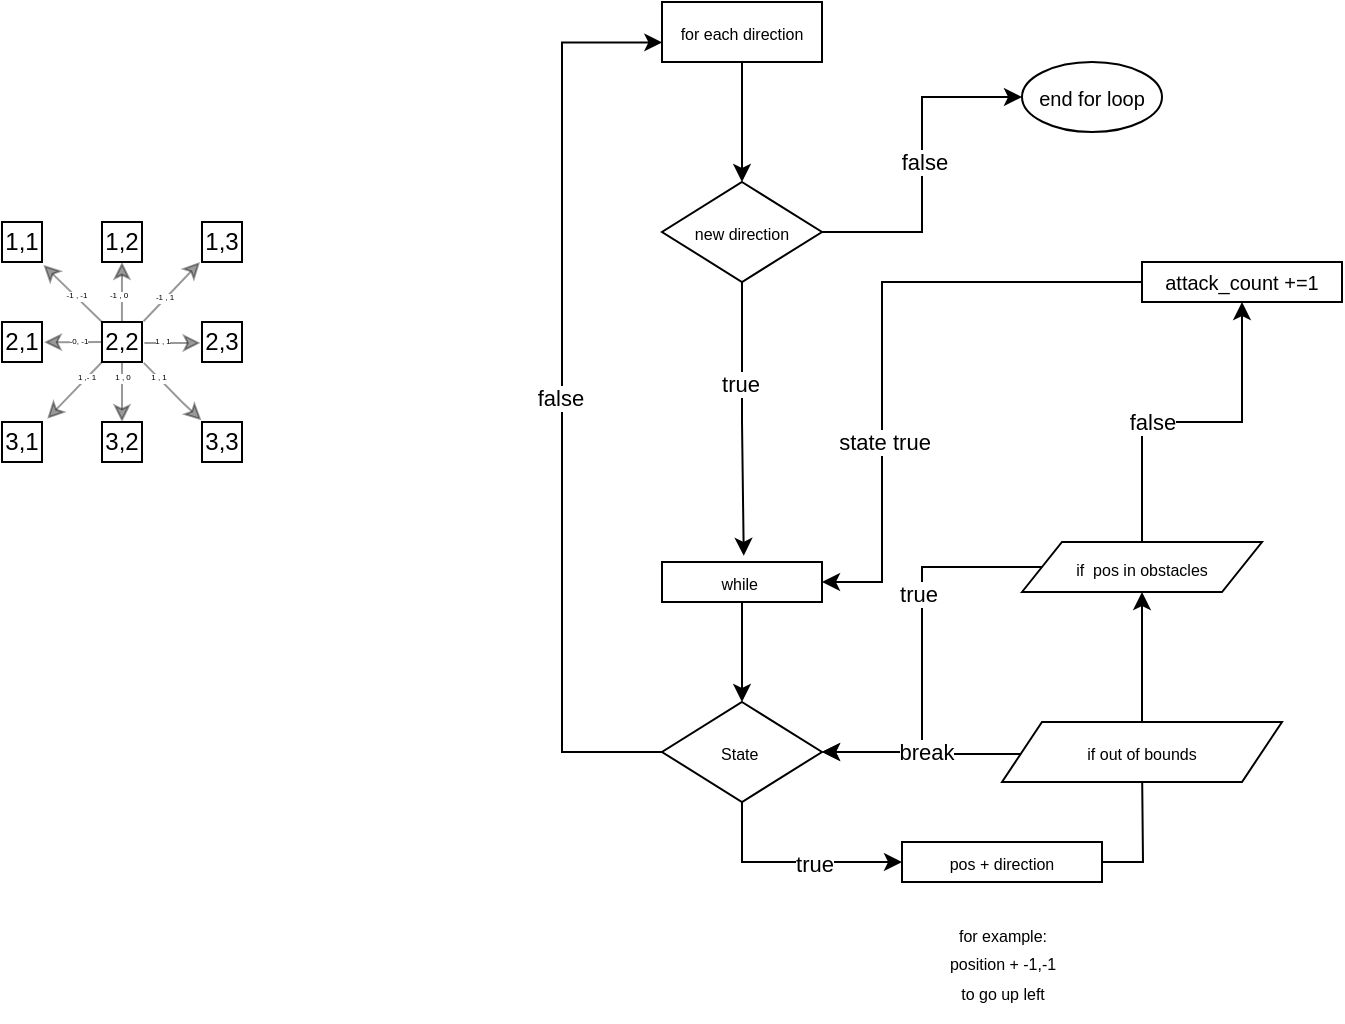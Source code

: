 <mxfile version="22.0.8" type="github">
  <diagram name="Page-1" id="8dBifnGEkM_xzF7nRBlF">
    <mxGraphModel dx="2266" dy="892" grid="1" gridSize="10" guides="1" tooltips="1" connect="1" arrows="1" fold="1" page="1" pageScale="1" pageWidth="827" pageHeight="1169" math="0" shadow="0">
      <root>
        <mxCell id="0" />
        <mxCell id="1" parent="0" />
        <mxCell id="Zu7cSVfkRmhrPYVlLDJ2-1" value="1,1" style="whiteSpace=wrap;html=1;aspect=fixed;" vertex="1" parent="1">
          <mxGeometry x="70" y="200" width="20" height="20" as="geometry" />
        </mxCell>
        <mxCell id="Zu7cSVfkRmhrPYVlLDJ2-2" value="1,2" style="whiteSpace=wrap;html=1;aspect=fixed;" vertex="1" parent="1">
          <mxGeometry x="120" y="200" width="20" height="20" as="geometry" />
        </mxCell>
        <mxCell id="Zu7cSVfkRmhrPYVlLDJ2-3" value="2,1" style="whiteSpace=wrap;html=1;aspect=fixed;" vertex="1" parent="1">
          <mxGeometry x="70" y="250" width="20" height="20" as="geometry" />
        </mxCell>
        <mxCell id="Zu7cSVfkRmhrPYVlLDJ2-5" value="2,2" style="whiteSpace=wrap;html=1;aspect=fixed;" vertex="1" parent="1">
          <mxGeometry x="120" y="250" width="20" height="20" as="geometry" />
        </mxCell>
        <mxCell id="Zu7cSVfkRmhrPYVlLDJ2-6" value="1,3" style="whiteSpace=wrap;html=1;aspect=fixed;" vertex="1" parent="1">
          <mxGeometry x="170" y="200" width="20" height="20" as="geometry" />
        </mxCell>
        <mxCell id="Zu7cSVfkRmhrPYVlLDJ2-7" value="2,3" style="whiteSpace=wrap;html=1;aspect=fixed;" vertex="1" parent="1">
          <mxGeometry x="170" y="250" width="20" height="20" as="geometry" />
        </mxCell>
        <mxCell id="Zu7cSVfkRmhrPYVlLDJ2-8" value="3,3" style="whiteSpace=wrap;html=1;aspect=fixed;" vertex="1" parent="1">
          <mxGeometry x="170" y="300" width="20" height="20" as="geometry" />
        </mxCell>
        <mxCell id="Zu7cSVfkRmhrPYVlLDJ2-9" value="3,2" style="whiteSpace=wrap;html=1;aspect=fixed;" vertex="1" parent="1">
          <mxGeometry x="120" y="300" width="20" height="20" as="geometry" />
        </mxCell>
        <mxCell id="Zu7cSVfkRmhrPYVlLDJ2-10" value="3,1" style="whiteSpace=wrap;html=1;aspect=fixed;" vertex="1" parent="1">
          <mxGeometry x="70" y="300" width="20" height="20" as="geometry" />
        </mxCell>
        <mxCell id="Zu7cSVfkRmhrPYVlLDJ2-12" style="rounded=0;orthogonalLoop=1;jettySize=auto;html=1;exitX=1.045;exitY=1.022;exitDx=0;exitDy=0;entryX=-0.014;entryY=-0.042;entryDx=0;entryDy=0;entryPerimeter=0;strokeWidth=1;opacity=40;exitPerimeter=0;" edge="1" parent="1" source="Zu7cSVfkRmhrPYVlLDJ2-5" target="Zu7cSVfkRmhrPYVlLDJ2-8">
          <mxGeometry relative="1" as="geometry">
            <mxPoint x="150" y="260" as="sourcePoint" />
            <mxPoint x="169" y="279.8" as="targetPoint" />
            <Array as="points">
              <mxPoint x="160" y="290" />
            </Array>
          </mxGeometry>
        </mxCell>
        <mxCell id="Zu7cSVfkRmhrPYVlLDJ2-16" style="rounded=0;orthogonalLoop=1;jettySize=auto;html=1;exitX=1.039;exitY=-0.019;exitDx=0;exitDy=0;strokeWidth=1;opacity=40;exitPerimeter=0;" edge="1" parent="1">
          <mxGeometry relative="1" as="geometry">
            <mxPoint x="140.78" y="249.62" as="sourcePoint" />
            <mxPoint x="169" y="220" as="targetPoint" />
          </mxGeometry>
        </mxCell>
        <mxCell id="Zu7cSVfkRmhrPYVlLDJ2-38" value="-1 , 1" style="edgeLabel;html=1;align=center;verticalAlign=middle;resizable=0;points=[];fontSize=4;" vertex="1" connectable="0" parent="Zu7cSVfkRmhrPYVlLDJ2-16">
          <mxGeometry x="0.031" relative="1" as="geometry">
            <mxPoint x="-5" y="3" as="offset" />
          </mxGeometry>
        </mxCell>
        <mxCell id="Zu7cSVfkRmhrPYVlLDJ2-17" style="rounded=0;orthogonalLoop=1;jettySize=auto;html=1;strokeWidth=1;opacity=40;entryX=1.036;entryY=1.075;entryDx=0;entryDy=0;entryPerimeter=0;" edge="1" parent="1" target="Zu7cSVfkRmhrPYVlLDJ2-1">
          <mxGeometry relative="1" as="geometry">
            <mxPoint x="120" y="250" as="sourcePoint" />
            <mxPoint x="149" y="220" as="targetPoint" />
          </mxGeometry>
        </mxCell>
        <mxCell id="Zu7cSVfkRmhrPYVlLDJ2-18" style="rounded=0;orthogonalLoop=1;jettySize=auto;html=1;strokeWidth=1;opacity=40;entryX=1.131;entryY=-0.081;entryDx=0;entryDy=0;entryPerimeter=0;" edge="1" parent="1" target="Zu7cSVfkRmhrPYVlLDJ2-10">
          <mxGeometry relative="1" as="geometry">
            <mxPoint x="120" y="270" as="sourcePoint" />
            <mxPoint x="111" y="242" as="targetPoint" />
          </mxGeometry>
        </mxCell>
        <mxCell id="Zu7cSVfkRmhrPYVlLDJ2-19" style="rounded=0;orthogonalLoop=1;jettySize=auto;html=1;exitX=0;exitY=0.5;exitDx=0;exitDy=0;strokeWidth=1;opacity=40;entryX=1.053;entryY=0.505;entryDx=0;entryDy=0;entryPerimeter=0;" edge="1" parent="1" source="Zu7cSVfkRmhrPYVlLDJ2-5" target="Zu7cSVfkRmhrPYVlLDJ2-3">
          <mxGeometry relative="1" as="geometry">
            <mxPoint x="130" y="250" as="sourcePoint" />
            <mxPoint x="113" y="250" as="targetPoint" />
          </mxGeometry>
        </mxCell>
        <mxCell id="Zu7cSVfkRmhrPYVlLDJ2-20" style="rounded=0;orthogonalLoop=1;jettySize=auto;html=1;exitX=1.059;exitY=0.528;exitDx=0;exitDy=0;strokeWidth=1;opacity=40;entryX=-0.036;entryY=0.522;entryDx=0;entryDy=0;entryPerimeter=0;exitPerimeter=0;" edge="1" parent="1" source="Zu7cSVfkRmhrPYVlLDJ2-5" target="Zu7cSVfkRmhrPYVlLDJ2-7">
          <mxGeometry relative="1" as="geometry">
            <mxPoint x="140" y="260" as="sourcePoint" />
            <mxPoint x="121" y="260" as="targetPoint" />
          </mxGeometry>
        </mxCell>
        <mxCell id="Zu7cSVfkRmhrPYVlLDJ2-21" style="rounded=0;orthogonalLoop=1;jettySize=auto;html=1;exitX=0.5;exitY=1;exitDx=0;exitDy=0;strokeWidth=1;opacity=40;entryX=0.5;entryY=0;entryDx=0;entryDy=0;" edge="1" parent="1" source="Zu7cSVfkRmhrPYVlLDJ2-5" target="Zu7cSVfkRmhrPYVlLDJ2-9">
          <mxGeometry relative="1" as="geometry">
            <mxPoint x="151" y="271" as="sourcePoint" />
            <mxPoint x="179" y="270" as="targetPoint" />
          </mxGeometry>
        </mxCell>
        <mxCell id="Zu7cSVfkRmhrPYVlLDJ2-22" style="rounded=0;orthogonalLoop=1;jettySize=auto;html=1;exitX=0.5;exitY=1;exitDx=0;exitDy=0;strokeWidth=1;opacity=40;entryX=0.5;entryY=1;entryDx=0;entryDy=0;" edge="1" parent="1" target="Zu7cSVfkRmhrPYVlLDJ2-2">
          <mxGeometry relative="1" as="geometry">
            <mxPoint x="129.96" y="250" as="sourcePoint" />
            <mxPoint x="129.96" y="280" as="targetPoint" />
          </mxGeometry>
        </mxCell>
        <mxCell id="Zu7cSVfkRmhrPYVlLDJ2-41" value="-1 , -1" style="edgeLabel;html=1;align=center;verticalAlign=middle;resizable=0;points=[];fontSize=4;" vertex="1" connectable="0" parent="1">
          <mxGeometry x="108.999" y="238.996" as="geometry">
            <mxPoint x="-2" y="-2" as="offset" />
          </mxGeometry>
        </mxCell>
        <mxCell id="Zu7cSVfkRmhrPYVlLDJ2-42" value="-0, -1" style="edgeLabel;html=1;align=center;verticalAlign=middle;resizable=0;points=[];fontSize=4;" vertex="1" connectable="0" parent="1">
          <mxGeometry x="106.999" y="260.996" as="geometry">
            <mxPoint x="1" y="-1" as="offset" />
          </mxGeometry>
        </mxCell>
        <mxCell id="Zu7cSVfkRmhrPYVlLDJ2-43" value="1 ,- 1" style="edgeLabel;html=1;align=center;verticalAlign=middle;resizable=0;points=[];fontSize=4;" vertex="1" connectable="0" parent="1">
          <mxGeometry x="109.999" y="279.996" as="geometry">
            <mxPoint x="2" y="-2" as="offset" />
          </mxGeometry>
        </mxCell>
        <mxCell id="Zu7cSVfkRmhrPYVlLDJ2-44" value="1 , 0" style="edgeLabel;html=1;align=center;verticalAlign=middle;resizable=0;points=[];fontSize=4;" vertex="1" connectable="0" parent="1">
          <mxGeometry x="127.999" y="279.996" as="geometry">
            <mxPoint x="2" y="-2" as="offset" />
          </mxGeometry>
        </mxCell>
        <mxCell id="Zu7cSVfkRmhrPYVlLDJ2-45" value="1 , 1" style="edgeLabel;html=1;align=center;verticalAlign=middle;resizable=0;points=[];fontSize=4;" vertex="1" connectable="0" parent="1">
          <mxGeometry x="145.999" y="279.996" as="geometry">
            <mxPoint x="2" y="-2" as="offset" />
          </mxGeometry>
        </mxCell>
        <mxCell id="Zu7cSVfkRmhrPYVlLDJ2-46" value="1 , 1" style="edgeLabel;html=1;align=center;verticalAlign=middle;resizable=0;points=[];fontSize=4;" vertex="1" connectable="0" parent="1">
          <mxGeometry x="147.999" y="261.996" as="geometry">
            <mxPoint x="2" y="-2" as="offset" />
          </mxGeometry>
        </mxCell>
        <mxCell id="Zu7cSVfkRmhrPYVlLDJ2-47" value="-1 , 0" style="edgeLabel;html=1;align=center;verticalAlign=middle;resizable=0;points=[];fontSize=4;" vertex="1" connectable="0" parent="1">
          <mxGeometry x="129.002" y="237.994" as="geometry">
            <mxPoint x="-1" y="-1" as="offset" />
          </mxGeometry>
        </mxCell>
        <mxCell id="Zu7cSVfkRmhrPYVlLDJ2-52" value="" style="edgeStyle=orthogonalEdgeStyle;rounded=0;orthogonalLoop=1;jettySize=auto;html=1;" edge="1" parent="1" source="Zu7cSVfkRmhrPYVlLDJ2-48" target="Zu7cSVfkRmhrPYVlLDJ2-51">
          <mxGeometry relative="1" as="geometry" />
        </mxCell>
        <mxCell id="Zu7cSVfkRmhrPYVlLDJ2-48" value="&lt;font style=&quot;font-size: 8px;&quot;&gt;for each direction&lt;/font&gt;" style="whiteSpace=wrap;html=1;align=center;" vertex="1" parent="1">
          <mxGeometry x="400" y="90" width="80" height="30" as="geometry" />
        </mxCell>
        <mxCell id="Zu7cSVfkRmhrPYVlLDJ2-60" value="" style="edgeStyle=orthogonalEdgeStyle;rounded=0;orthogonalLoop=1;jettySize=auto;html=1;entryX=0;entryY=0.5;entryDx=0;entryDy=0;" edge="1" parent="1" source="Zu7cSVfkRmhrPYVlLDJ2-51" target="Zu7cSVfkRmhrPYVlLDJ2-59">
          <mxGeometry relative="1" as="geometry">
            <mxPoint x="530" y="295" as="targetPoint" />
          </mxGeometry>
        </mxCell>
        <mxCell id="Zu7cSVfkRmhrPYVlLDJ2-78" value="false" style="edgeLabel;html=1;align=center;verticalAlign=middle;resizable=0;points=[];" vertex="1" connectable="0" parent="Zu7cSVfkRmhrPYVlLDJ2-60">
          <mxGeometry x="0.018" y="-1" relative="1" as="geometry">
            <mxPoint as="offset" />
          </mxGeometry>
        </mxCell>
        <mxCell id="Zu7cSVfkRmhrPYVlLDJ2-65" style="edgeStyle=orthogonalEdgeStyle;rounded=0;orthogonalLoop=1;jettySize=auto;html=1;exitX=0.5;exitY=1;exitDx=0;exitDy=0;entryX=0.511;entryY=-0.154;entryDx=0;entryDy=0;entryPerimeter=0;" edge="1" parent="1" source="Zu7cSVfkRmhrPYVlLDJ2-51" target="Zu7cSVfkRmhrPYVlLDJ2-67">
          <mxGeometry relative="1" as="geometry">
            <mxPoint x="440" y="360" as="targetPoint" />
          </mxGeometry>
        </mxCell>
        <mxCell id="Zu7cSVfkRmhrPYVlLDJ2-70" value="true" style="edgeLabel;html=1;align=center;verticalAlign=middle;resizable=0;points=[];" vertex="1" connectable="0" parent="Zu7cSVfkRmhrPYVlLDJ2-65">
          <mxGeometry x="-0.26" y="-1" relative="1" as="geometry">
            <mxPoint as="offset" />
          </mxGeometry>
        </mxCell>
        <mxCell id="Zu7cSVfkRmhrPYVlLDJ2-51" value="&lt;font style=&quot;font-size: 8px;&quot;&gt;new direction&lt;/font&gt;" style="rhombus;whiteSpace=wrap;html=1;" vertex="1" parent="1">
          <mxGeometry x="400" y="180" width="80" height="50" as="geometry" />
        </mxCell>
        <mxCell id="Zu7cSVfkRmhrPYVlLDJ2-59" value="&lt;font style=&quot;font-size: 10px;&quot;&gt;end for loop&lt;/font&gt;" style="ellipse;whiteSpace=wrap;html=1;" vertex="1" parent="1">
          <mxGeometry x="580" y="120" width="70" height="35" as="geometry" />
        </mxCell>
        <mxCell id="Zu7cSVfkRmhrPYVlLDJ2-68" style="edgeStyle=orthogonalEdgeStyle;rounded=0;orthogonalLoop=1;jettySize=auto;html=1;entryX=0.5;entryY=0;entryDx=0;entryDy=0;" edge="1" parent="1" source="Zu7cSVfkRmhrPYVlLDJ2-67" target="Zu7cSVfkRmhrPYVlLDJ2-69">
          <mxGeometry relative="1" as="geometry">
            <mxPoint x="440" y="410" as="targetPoint" />
          </mxGeometry>
        </mxCell>
        <mxCell id="Zu7cSVfkRmhrPYVlLDJ2-67" value="&lt;font style=&quot;font-size: 8px;&quot;&gt;while&amp;nbsp;&lt;/font&gt;" style="whiteSpace=wrap;html=1;align=center;" vertex="1" parent="1">
          <mxGeometry x="400" y="370" width="80" height="20" as="geometry" />
        </mxCell>
        <mxCell id="Zu7cSVfkRmhrPYVlLDJ2-74" style="edgeStyle=orthogonalEdgeStyle;rounded=0;orthogonalLoop=1;jettySize=auto;html=1;exitX=0.5;exitY=1;exitDx=0;exitDy=0;" edge="1" parent="1" source="Zu7cSVfkRmhrPYVlLDJ2-69">
          <mxGeometry relative="1" as="geometry">
            <mxPoint x="520" y="520" as="targetPoint" />
            <Array as="points">
              <mxPoint x="440" y="520" />
            </Array>
          </mxGeometry>
        </mxCell>
        <mxCell id="Zu7cSVfkRmhrPYVlLDJ2-75" value="true" style="edgeLabel;html=1;align=center;verticalAlign=middle;resizable=0;points=[];" vertex="1" connectable="0" parent="Zu7cSVfkRmhrPYVlLDJ2-74">
          <mxGeometry x="0.191" y="-1" relative="1" as="geometry">
            <mxPoint as="offset" />
          </mxGeometry>
        </mxCell>
        <mxCell id="Zu7cSVfkRmhrPYVlLDJ2-76" style="edgeStyle=orthogonalEdgeStyle;rounded=0;orthogonalLoop=1;jettySize=auto;html=1;exitX=0;exitY=0.5;exitDx=0;exitDy=0;entryX=0.002;entryY=0.673;entryDx=0;entryDy=0;entryPerimeter=0;" edge="1" parent="1" source="Zu7cSVfkRmhrPYVlLDJ2-69" target="Zu7cSVfkRmhrPYVlLDJ2-48">
          <mxGeometry relative="1" as="geometry">
            <mxPoint x="380" y="180" as="targetPoint" />
            <Array as="points">
              <mxPoint x="350" y="465" />
              <mxPoint x="350" y="110" />
            </Array>
          </mxGeometry>
        </mxCell>
        <mxCell id="Zu7cSVfkRmhrPYVlLDJ2-77" value="false" style="edgeLabel;html=1;align=center;verticalAlign=middle;resizable=0;points=[];" vertex="1" connectable="0" parent="Zu7cSVfkRmhrPYVlLDJ2-76">
          <mxGeometry x="-0.006" y="2" relative="1" as="geometry">
            <mxPoint x="1" y="-1" as="offset" />
          </mxGeometry>
        </mxCell>
        <mxCell id="Zu7cSVfkRmhrPYVlLDJ2-69" value="&lt;span style=&quot;font-size: 8px;&quot;&gt;State&amp;nbsp;&lt;/span&gt;" style="rhombus;whiteSpace=wrap;html=1;" vertex="1" parent="1">
          <mxGeometry x="400" y="440" width="80" height="50" as="geometry" />
        </mxCell>
        <mxCell id="Zu7cSVfkRmhrPYVlLDJ2-80" style="edgeStyle=orthogonalEdgeStyle;rounded=0;orthogonalLoop=1;jettySize=auto;html=1;exitX=1;exitY=0.5;exitDx=0;exitDy=0;" edge="1" parent="1" source="Zu7cSVfkRmhrPYVlLDJ2-79">
          <mxGeometry relative="1" as="geometry">
            <mxPoint x="640" y="470" as="targetPoint" />
          </mxGeometry>
        </mxCell>
        <mxCell id="Zu7cSVfkRmhrPYVlLDJ2-79" value="&lt;font style=&quot;font-size: 8px;&quot;&gt;pos + direction&lt;/font&gt;" style="whiteSpace=wrap;html=1;align=center;" vertex="1" parent="1">
          <mxGeometry x="520" y="510" width="100" height="20" as="geometry" />
        </mxCell>
        <mxCell id="Zu7cSVfkRmhrPYVlLDJ2-84" style="edgeStyle=orthogonalEdgeStyle;rounded=0;orthogonalLoop=1;jettySize=auto;html=1;exitX=0;exitY=0.5;exitDx=0;exitDy=0;" edge="1" parent="1" source="Zu7cSVfkRmhrPYVlLDJ2-82">
          <mxGeometry relative="1" as="geometry">
            <mxPoint x="480" y="465" as="targetPoint" />
            <Array as="points">
              <mxPoint x="580" y="466" />
              <mxPoint x="525" y="466" />
            </Array>
          </mxGeometry>
        </mxCell>
        <mxCell id="Zu7cSVfkRmhrPYVlLDJ2-87" value="" style="edgeStyle=orthogonalEdgeStyle;rounded=0;orthogonalLoop=1;jettySize=auto;html=1;" edge="1" parent="1" source="Zu7cSVfkRmhrPYVlLDJ2-82" target="Zu7cSVfkRmhrPYVlLDJ2-86">
          <mxGeometry relative="1" as="geometry" />
        </mxCell>
        <mxCell id="Zu7cSVfkRmhrPYVlLDJ2-82" value="&lt;font style=&quot;font-size: 8px;&quot;&gt;if out of bounds&lt;/font&gt;" style="shape=parallelogram;perimeter=parallelogramPerimeter;whiteSpace=wrap;html=1;fixedSize=1;" vertex="1" parent="1">
          <mxGeometry x="570" y="450" width="140" height="30" as="geometry" />
        </mxCell>
        <mxCell id="Zu7cSVfkRmhrPYVlLDJ2-89" style="edgeStyle=orthogonalEdgeStyle;rounded=0;orthogonalLoop=1;jettySize=auto;html=1;exitX=0;exitY=0.5;exitDx=0;exitDy=0;entryX=1;entryY=0.5;entryDx=0;entryDy=0;" edge="1" parent="1" source="Zu7cSVfkRmhrPYVlLDJ2-86" target="Zu7cSVfkRmhrPYVlLDJ2-69">
          <mxGeometry relative="1" as="geometry">
            <Array as="points">
              <mxPoint x="530" y="373" />
              <mxPoint x="530" y="465" />
            </Array>
          </mxGeometry>
        </mxCell>
        <mxCell id="Zu7cSVfkRmhrPYVlLDJ2-92" value="true" style="edgeLabel;html=1;align=center;verticalAlign=middle;resizable=0;points=[];" vertex="1" connectable="0" parent="Zu7cSVfkRmhrPYVlLDJ2-89">
          <mxGeometry x="-0.277" y="-2" relative="1" as="geometry">
            <mxPoint as="offset" />
          </mxGeometry>
        </mxCell>
        <mxCell id="Zu7cSVfkRmhrPYVlLDJ2-93" style="edgeStyle=orthogonalEdgeStyle;rounded=0;orthogonalLoop=1;jettySize=auto;html=1;exitX=0.5;exitY=0;exitDx=0;exitDy=0;" edge="1" parent="1" source="Zu7cSVfkRmhrPYVlLDJ2-86" target="Zu7cSVfkRmhrPYVlLDJ2-94">
          <mxGeometry relative="1" as="geometry">
            <mxPoint x="640.048" y="320" as="targetPoint" />
          </mxGeometry>
        </mxCell>
        <mxCell id="Zu7cSVfkRmhrPYVlLDJ2-95" value="false" style="edgeLabel;html=1;align=center;verticalAlign=middle;resizable=0;points=[];" vertex="1" connectable="0" parent="Zu7cSVfkRmhrPYVlLDJ2-93">
          <mxGeometry x="-0.24" relative="1" as="geometry">
            <mxPoint as="offset" />
          </mxGeometry>
        </mxCell>
        <mxCell id="Zu7cSVfkRmhrPYVlLDJ2-86" value="&lt;font style=&quot;font-size: 8px;&quot;&gt;if&amp;nbsp; pos in obstacles&lt;/font&gt;" style="shape=parallelogram;perimeter=parallelogramPerimeter;whiteSpace=wrap;html=1;fixedSize=1;" vertex="1" parent="1">
          <mxGeometry x="580" y="360" width="120" height="25" as="geometry" />
        </mxCell>
        <mxCell id="Zu7cSVfkRmhrPYVlLDJ2-90" value="break" style="edgeLabel;html=1;align=center;verticalAlign=middle;resizable=0;points=[];" vertex="1" connectable="0" parent="1">
          <mxGeometry x="540.004" y="570.004" as="geometry">
            <mxPoint x="-8" y="-105" as="offset" />
          </mxGeometry>
        </mxCell>
        <mxCell id="Zu7cSVfkRmhrPYVlLDJ2-96" style="edgeStyle=orthogonalEdgeStyle;rounded=0;orthogonalLoop=1;jettySize=auto;html=1;entryX=1;entryY=0.5;entryDx=0;entryDy=0;" edge="1" parent="1" source="Zu7cSVfkRmhrPYVlLDJ2-94" target="Zu7cSVfkRmhrPYVlLDJ2-67">
          <mxGeometry relative="1" as="geometry">
            <Array as="points">
              <mxPoint x="510" y="230" />
              <mxPoint x="510" y="380" />
            </Array>
          </mxGeometry>
        </mxCell>
        <mxCell id="Zu7cSVfkRmhrPYVlLDJ2-97" value="state true" style="edgeLabel;html=1;align=center;verticalAlign=middle;resizable=0;points=[];" vertex="1" connectable="0" parent="Zu7cSVfkRmhrPYVlLDJ2-96">
          <mxGeometry x="0.354" y="1" relative="1" as="geometry">
            <mxPoint as="offset" />
          </mxGeometry>
        </mxCell>
        <mxCell id="Zu7cSVfkRmhrPYVlLDJ2-94" value="&lt;font style=&quot;font-size: 10px;&quot;&gt;attack_count +=1&lt;/font&gt;" style="rounded=0;whiteSpace=wrap;html=1;" vertex="1" parent="1">
          <mxGeometry x="640" y="220" width="100" height="20" as="geometry" />
        </mxCell>
        <mxCell id="Zu7cSVfkRmhrPYVlLDJ2-98" value="&lt;font style=&quot;font-size: 8px;&quot;&gt;for example:&lt;br&gt;position + -1,-1 &lt;br&gt;to go up left&lt;/font&gt;" style="text;html=1;align=center;verticalAlign=middle;resizable=0;points=[];autosize=1;strokeColor=none;fillColor=none;" vertex="1" parent="1">
          <mxGeometry x="530" y="540" width="80" height="60" as="geometry" />
        </mxCell>
      </root>
    </mxGraphModel>
  </diagram>
</mxfile>
